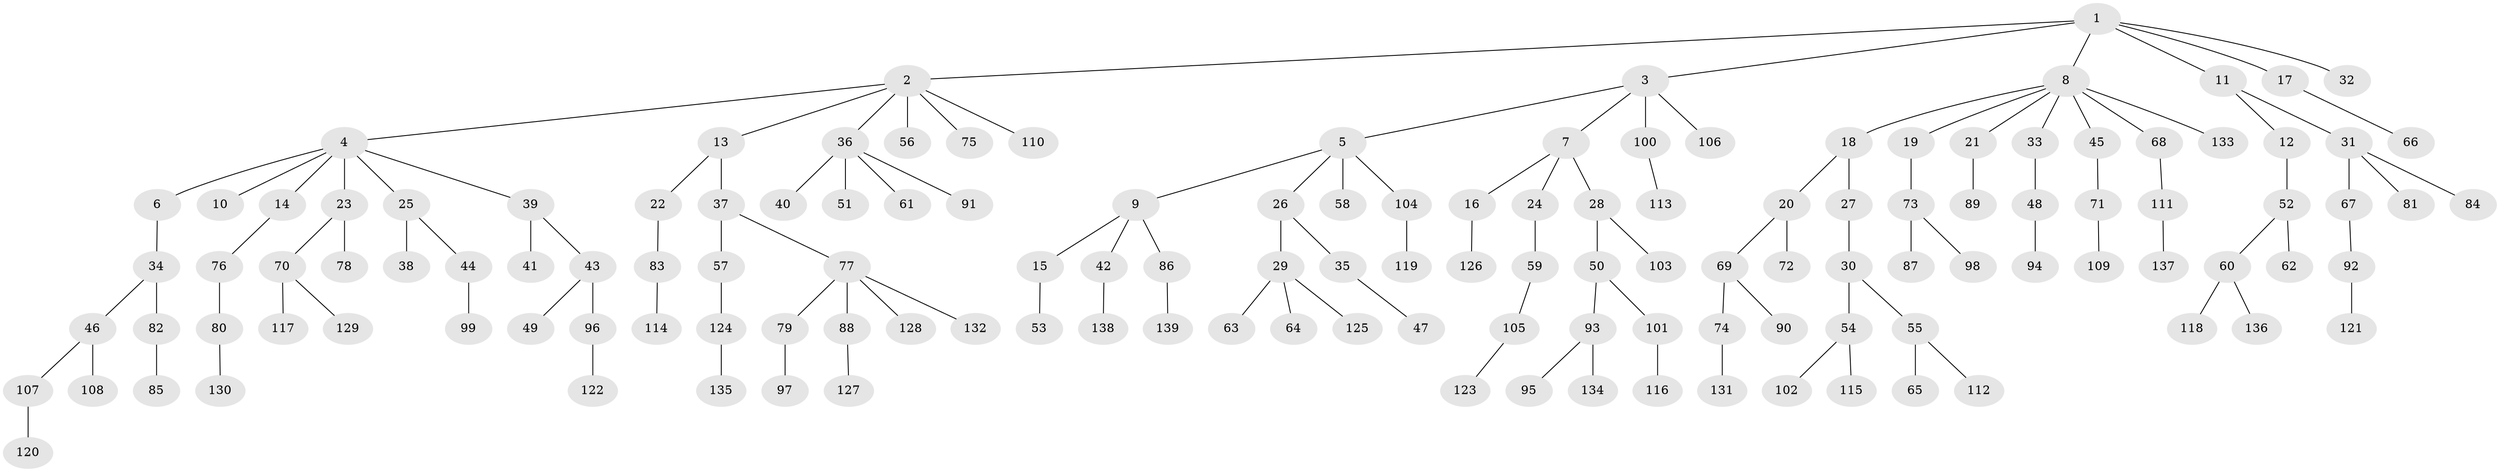 // Generated by graph-tools (version 1.1) at 2025/02/03/09/25 03:02:30]
// undirected, 139 vertices, 138 edges
graph export_dot {
graph [start="1"]
  node [color=gray90,style=filled];
  1;
  2;
  3;
  4;
  5;
  6;
  7;
  8;
  9;
  10;
  11;
  12;
  13;
  14;
  15;
  16;
  17;
  18;
  19;
  20;
  21;
  22;
  23;
  24;
  25;
  26;
  27;
  28;
  29;
  30;
  31;
  32;
  33;
  34;
  35;
  36;
  37;
  38;
  39;
  40;
  41;
  42;
  43;
  44;
  45;
  46;
  47;
  48;
  49;
  50;
  51;
  52;
  53;
  54;
  55;
  56;
  57;
  58;
  59;
  60;
  61;
  62;
  63;
  64;
  65;
  66;
  67;
  68;
  69;
  70;
  71;
  72;
  73;
  74;
  75;
  76;
  77;
  78;
  79;
  80;
  81;
  82;
  83;
  84;
  85;
  86;
  87;
  88;
  89;
  90;
  91;
  92;
  93;
  94;
  95;
  96;
  97;
  98;
  99;
  100;
  101;
  102;
  103;
  104;
  105;
  106;
  107;
  108;
  109;
  110;
  111;
  112;
  113;
  114;
  115;
  116;
  117;
  118;
  119;
  120;
  121;
  122;
  123;
  124;
  125;
  126;
  127;
  128;
  129;
  130;
  131;
  132;
  133;
  134;
  135;
  136;
  137;
  138;
  139;
  1 -- 2;
  1 -- 3;
  1 -- 8;
  1 -- 11;
  1 -- 17;
  1 -- 32;
  2 -- 4;
  2 -- 13;
  2 -- 36;
  2 -- 56;
  2 -- 75;
  2 -- 110;
  3 -- 5;
  3 -- 7;
  3 -- 100;
  3 -- 106;
  4 -- 6;
  4 -- 10;
  4 -- 14;
  4 -- 23;
  4 -- 25;
  4 -- 39;
  5 -- 9;
  5 -- 26;
  5 -- 58;
  5 -- 104;
  6 -- 34;
  7 -- 16;
  7 -- 24;
  7 -- 28;
  8 -- 18;
  8 -- 19;
  8 -- 21;
  8 -- 33;
  8 -- 45;
  8 -- 68;
  8 -- 133;
  9 -- 15;
  9 -- 42;
  9 -- 86;
  11 -- 12;
  11 -- 31;
  12 -- 52;
  13 -- 22;
  13 -- 37;
  14 -- 76;
  15 -- 53;
  16 -- 126;
  17 -- 66;
  18 -- 20;
  18 -- 27;
  19 -- 73;
  20 -- 69;
  20 -- 72;
  21 -- 89;
  22 -- 83;
  23 -- 70;
  23 -- 78;
  24 -- 59;
  25 -- 38;
  25 -- 44;
  26 -- 29;
  26 -- 35;
  27 -- 30;
  28 -- 50;
  28 -- 103;
  29 -- 63;
  29 -- 64;
  29 -- 125;
  30 -- 54;
  30 -- 55;
  31 -- 67;
  31 -- 81;
  31 -- 84;
  33 -- 48;
  34 -- 46;
  34 -- 82;
  35 -- 47;
  36 -- 40;
  36 -- 51;
  36 -- 61;
  36 -- 91;
  37 -- 57;
  37 -- 77;
  39 -- 41;
  39 -- 43;
  42 -- 138;
  43 -- 49;
  43 -- 96;
  44 -- 99;
  45 -- 71;
  46 -- 107;
  46 -- 108;
  48 -- 94;
  50 -- 93;
  50 -- 101;
  52 -- 60;
  52 -- 62;
  54 -- 102;
  54 -- 115;
  55 -- 65;
  55 -- 112;
  57 -- 124;
  59 -- 105;
  60 -- 118;
  60 -- 136;
  67 -- 92;
  68 -- 111;
  69 -- 74;
  69 -- 90;
  70 -- 117;
  70 -- 129;
  71 -- 109;
  73 -- 87;
  73 -- 98;
  74 -- 131;
  76 -- 80;
  77 -- 79;
  77 -- 88;
  77 -- 128;
  77 -- 132;
  79 -- 97;
  80 -- 130;
  82 -- 85;
  83 -- 114;
  86 -- 139;
  88 -- 127;
  92 -- 121;
  93 -- 95;
  93 -- 134;
  96 -- 122;
  100 -- 113;
  101 -- 116;
  104 -- 119;
  105 -- 123;
  107 -- 120;
  111 -- 137;
  124 -- 135;
}

